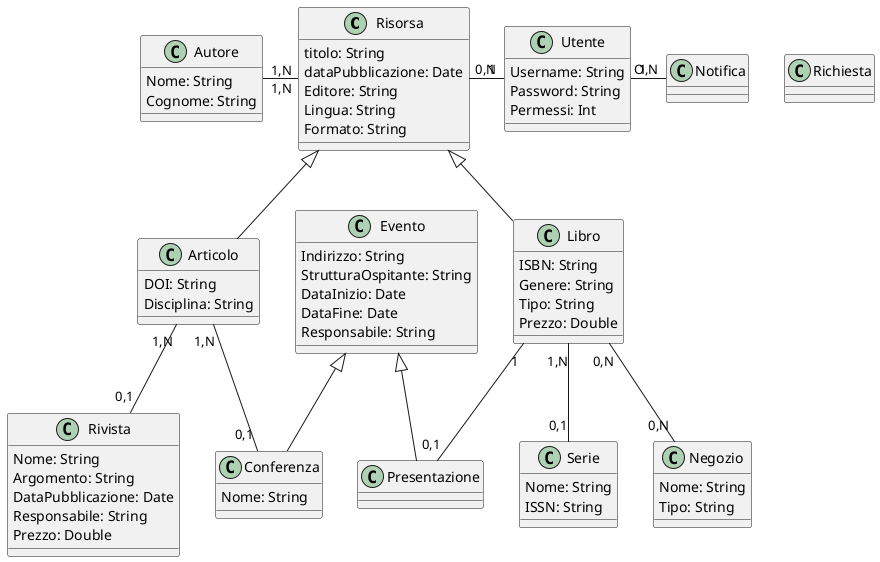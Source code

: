 @startuml Dominio_del_problema
class Risorsa{
    titolo: String
    dataPubblicazione: Date
    Editore: String
    Lingua: String
    Formato: String
}

class Articolo extends Risorsa{
    DOI: String
    Disciplina: String
}
class Libro extends Risorsa{
    ISBN: String
    Genere: String
    Tipo: String
    Prezzo: Double
}
class Autore{
    Nome: String
    Cognome: String
}
class Evento{
    Indirizzo: String
    StrutturaOspitante: String
    DataInizio: Date
    DataFine: Date
    Responsabile: String
}
class Presentazione extends Evento
class Conferenza extends Evento{
    Nome: String
}
class Rivista{
    Nome: String
    Argomento: String
    DataPubblicazione: Date
    Responsabile: String
    Prezzo: Double

}
class Serie{
    Nome: String
    ISSN: String
}
class Negozio{
    Nome: String
    Tipo: String
}

class Utente{
        Username: String 
        Password: String
        Permessi: Int
}

class Richiesta{

}

class Notifica

Risorsa "1,N"-left-"1,N" Autore
Articolo "1,N"--"0,1" Rivista
Articolo "1,N"--"0,1" Conferenza
Libro "1"--"0,1" Presentazione
Libro "1,N"--"0,1" Serie
Libro "0,N"--"0,N" Negozio
Risorsa "0,N"-right-"1" Utente
Utente "1"-right-"O,N" Notifica



@enduml